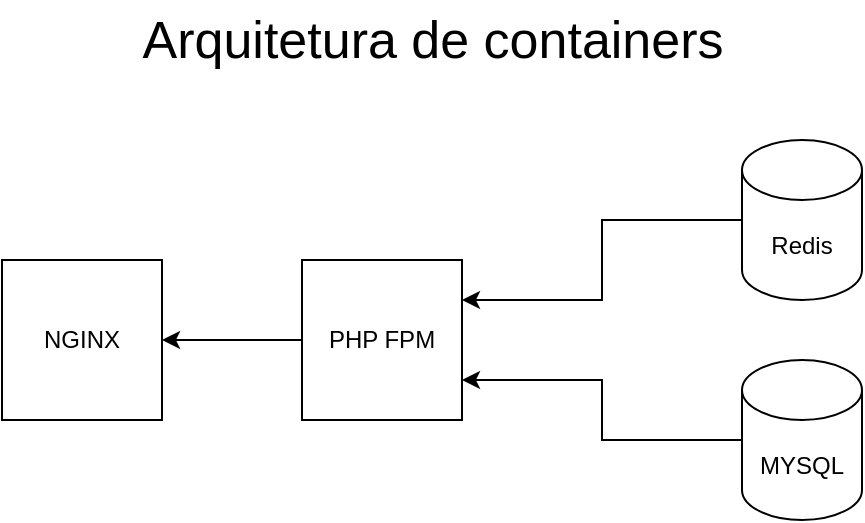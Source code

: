 <mxfile version="19.0.1" type="device"><diagram id="KDdZ-rGi-YhceAY0KYYX" name="Página-1"><mxGraphModel dx="1422" dy="808" grid="1" gridSize="10" guides="1" tooltips="1" connect="1" arrows="1" fold="1" page="1" pageScale="1" pageWidth="850" pageHeight="1100" math="0" shadow="0"><root><mxCell id="0"/><mxCell id="1" parent="0"/><mxCell id="QYSpuDW_2SPHEzAEHQyj-8" style="edgeStyle=orthogonalEdgeStyle;rounded=0;orthogonalLoop=1;jettySize=auto;html=1;entryX=1;entryY=0.75;entryDx=0;entryDy=0;" edge="1" parent="1" source="QYSpuDW_2SPHEzAEHQyj-1" target="QYSpuDW_2SPHEzAEHQyj-5"><mxGeometry relative="1" as="geometry"/></mxCell><mxCell id="QYSpuDW_2SPHEzAEHQyj-1" value="MYSQL" style="shape=cylinder3;whiteSpace=wrap;html=1;boundedLbl=1;backgroundOutline=1;size=15;" vertex="1" parent="1"><mxGeometry x="560" y="220" width="60" height="80" as="geometry"/></mxCell><mxCell id="QYSpuDW_2SPHEzAEHQyj-9" style="edgeStyle=orthogonalEdgeStyle;rounded=0;orthogonalLoop=1;jettySize=auto;html=1;entryX=1;entryY=0.25;entryDx=0;entryDy=0;" edge="1" parent="1" source="QYSpuDW_2SPHEzAEHQyj-3" target="QYSpuDW_2SPHEzAEHQyj-5"><mxGeometry relative="1" as="geometry"/></mxCell><mxCell id="QYSpuDW_2SPHEzAEHQyj-3" value="Redis" style="shape=cylinder3;whiteSpace=wrap;html=1;boundedLbl=1;backgroundOutline=1;size=15;" vertex="1" parent="1"><mxGeometry x="560" y="110" width="60" height="80" as="geometry"/></mxCell><mxCell id="QYSpuDW_2SPHEzAEHQyj-4" value="NGINX" style="whiteSpace=wrap;html=1;aspect=fixed;" vertex="1" parent="1"><mxGeometry x="190" y="170" width="80" height="80" as="geometry"/></mxCell><mxCell id="QYSpuDW_2SPHEzAEHQyj-6" style="edgeStyle=orthogonalEdgeStyle;rounded=0;orthogonalLoop=1;jettySize=auto;html=1;" edge="1" parent="1" source="QYSpuDW_2SPHEzAEHQyj-5" target="QYSpuDW_2SPHEzAEHQyj-4"><mxGeometry relative="1" as="geometry"/></mxCell><mxCell id="QYSpuDW_2SPHEzAEHQyj-5" value="PHP FPM" style="whiteSpace=wrap;html=1;aspect=fixed;" vertex="1" parent="1"><mxGeometry x="340" y="170" width="80" height="80" as="geometry"/></mxCell><mxCell id="QYSpuDW_2SPHEzAEHQyj-10" value="Arquitetura de containers" style="text;html=1;align=center;verticalAlign=middle;resizable=0;points=[];autosize=1;strokeColor=none;fillColor=none;fontSize=26;" vertex="1" parent="1"><mxGeometry x="250" y="40" width="310" height="40" as="geometry"/></mxCell></root></mxGraphModel></diagram></mxfile>